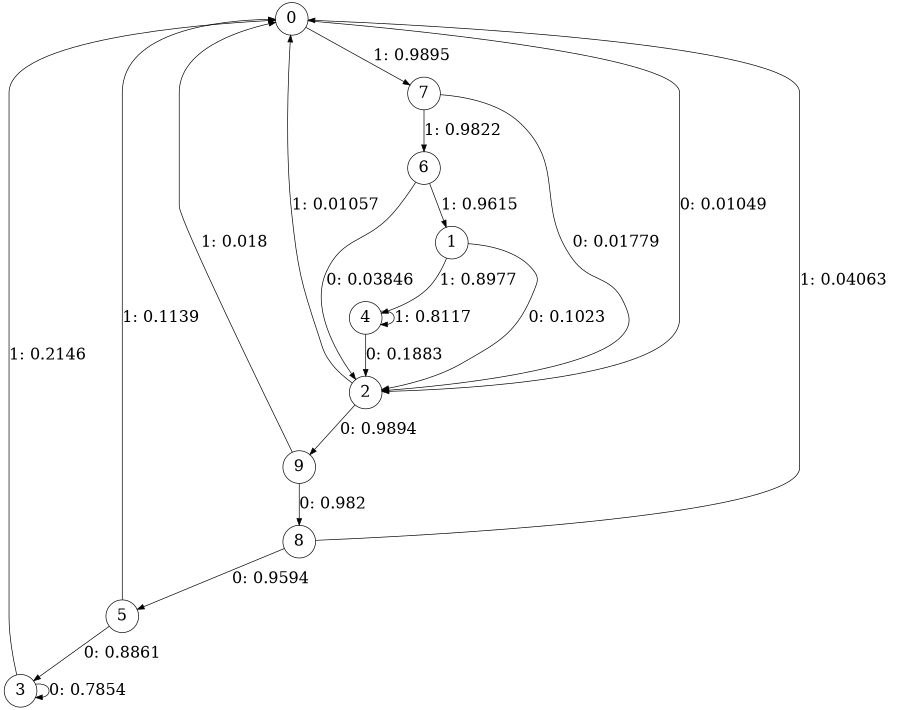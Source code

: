 digraph "ch4_face_short_L5" {
size = "6,8.5";
ratio = "fill";
node [shape = circle];
node [fontsize = 24];
edge [fontsize = 24];
0 -> 2 [label = "0: 0.01049  "];
0 -> 7 [label = "1: 0.9895   "];
1 -> 2 [label = "0: 0.1023   "];
1 -> 4 [label = "1: 0.8977   "];
2 -> 9 [label = "0: 0.9894   "];
2 -> 0 [label = "1: 0.01057  "];
3 -> 3 [label = "0: 0.7854   "];
3 -> 0 [label = "1: 0.2146   "];
4 -> 2 [label = "0: 0.1883   "];
4 -> 4 [label = "1: 0.8117   "];
5 -> 3 [label = "0: 0.8861   "];
5 -> 0 [label = "1: 0.1139   "];
6 -> 2 [label = "0: 0.03846  "];
6 -> 1 [label = "1: 0.9615   "];
7 -> 2 [label = "0: 0.01779  "];
7 -> 6 [label = "1: 0.9822   "];
8 -> 5 [label = "0: 0.9594   "];
8 -> 0 [label = "1: 0.04063  "];
9 -> 8 [label = "0: 0.982    "];
9 -> 0 [label = "1: 0.018    "];
}